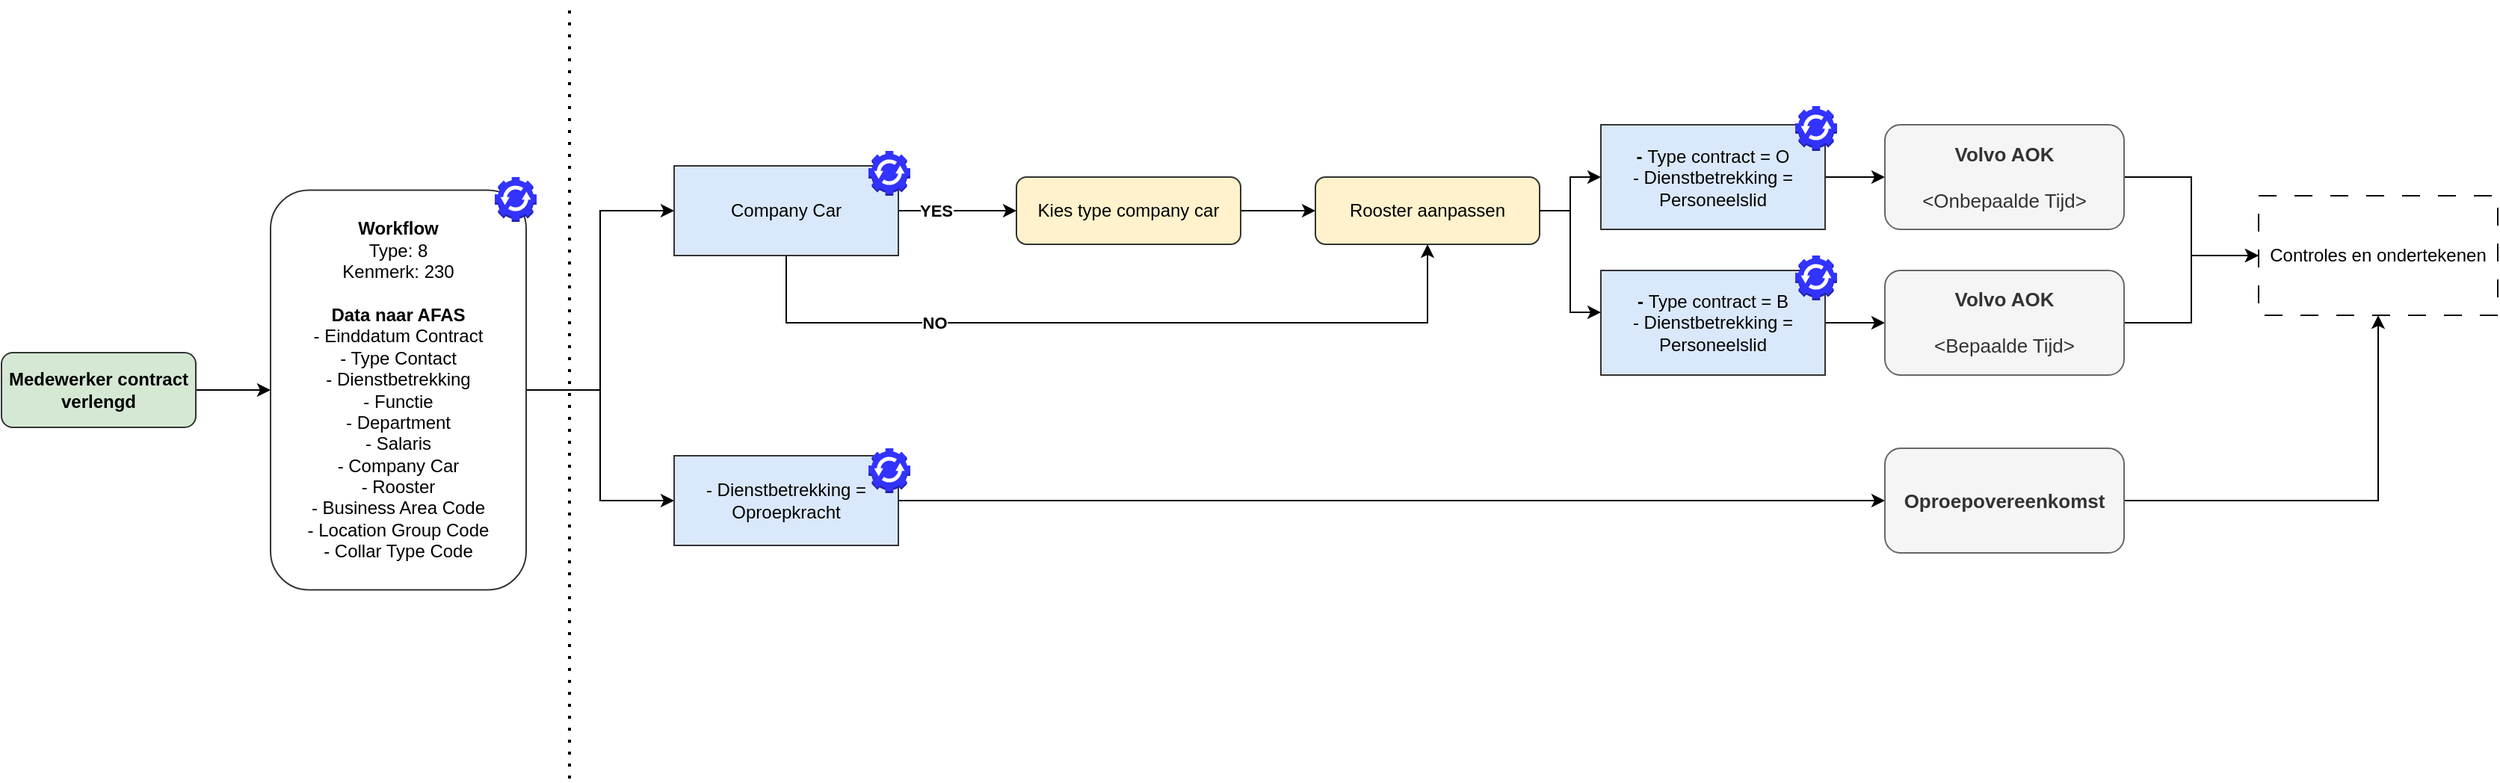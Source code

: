 <mxfile version="24.7.8">
  <diagram name="Pagina-1" id="_t3SVha-dXaKS5IRd0l7">
    <mxGraphModel dx="1418" dy="820" grid="1" gridSize="10" guides="1" tooltips="1" connect="1" arrows="1" fold="1" page="1" pageScale="1" pageWidth="827" pageHeight="1169" math="0" shadow="0">
      <root>
        <mxCell id="0" />
        <mxCell id="1" parent="0" />
        <mxCell id="fEMTDxgutxU17fTTrBgV-32" style="edgeStyle=orthogonalEdgeStyle;rounded=0;orthogonalLoop=1;jettySize=auto;html=1;entryX=0;entryY=0.5;entryDx=0;entryDy=0;" parent="1" source="fEMTDxgutxU17fTTrBgV-4" target="fEMTDxgutxU17fTTrBgV-7" edge="1">
          <mxGeometry relative="1" as="geometry" />
        </mxCell>
        <mxCell id="fEMTDxgutxU17fTTrBgV-4" value="&lt;div&gt;&lt;b&gt;&lt;br&gt;&lt;/b&gt;&lt;/div&gt;&lt;b&gt;Medewerker contract verlengd&lt;/b&gt;&lt;div&gt;&lt;br&gt;&lt;/div&gt;" style="rounded=1;whiteSpace=wrap;html=1;strokeColor=#333333;fillColor=#d5e8d4;" parent="1" vertex="1">
          <mxGeometry x="180" y="345" width="130" height="50" as="geometry" />
        </mxCell>
        <mxCell id="agt8l6OKXLWr03K1kBNd-4" style="edgeStyle=orthogonalEdgeStyle;rounded=0;orthogonalLoop=1;jettySize=auto;html=1;entryX=0;entryY=0.5;entryDx=0;entryDy=0;" parent="1" source="fEMTDxgutxU17fTTrBgV-7" target="fEMTDxgutxU17fTTrBgV-33" edge="1">
          <mxGeometry relative="1" as="geometry" />
        </mxCell>
        <mxCell id="agt8l6OKXLWr03K1kBNd-5" style="edgeStyle=orthogonalEdgeStyle;rounded=0;orthogonalLoop=1;jettySize=auto;html=1;" parent="1" source="fEMTDxgutxU17fTTrBgV-7" target="fEMTDxgutxU17fTTrBgV-20" edge="1">
          <mxGeometry relative="1" as="geometry" />
        </mxCell>
        <mxCell id="fEMTDxgutxU17fTTrBgV-7" value="&lt;b&gt;Workflow&lt;/b&gt;&lt;div&gt;&lt;span style=&quot;background-color: initial;&quot;&gt;Type: 8&lt;/span&gt;&lt;br&gt;&lt;/div&gt;&lt;span style=&quot;background-color: initial;&quot;&gt;Kenmerk: 230&lt;/span&gt;&lt;div&gt;&lt;b&gt;&lt;br&gt;&lt;/b&gt;&lt;/div&gt;&lt;div&gt;&lt;b&gt;Data naar AFAS&lt;/b&gt;&lt;div&gt;&lt;div&gt;- Einddatum Contract&lt;/div&gt;&lt;div&gt;- Type Contact&lt;/div&gt;&lt;div&gt;&lt;span style=&quot;background-color: initial;&quot;&gt;- Dienstbetrekking&lt;/span&gt;&lt;/div&gt;&lt;div&gt;&lt;span style=&quot;background-color: initial;&quot;&gt;- Functie&lt;/span&gt;&lt;br&gt;&lt;/div&gt;&lt;/div&gt;&lt;div&gt;&lt;span style=&quot;background-color: initial;&quot;&gt;- Department&lt;/span&gt;&lt;/div&gt;&lt;div&gt;&lt;span style=&quot;background-color: initial;&quot;&gt;- Salaris&lt;/span&gt;&lt;/div&gt;&lt;div&gt;&lt;span style=&quot;background-color: initial;&quot;&gt;- Company Car&lt;/span&gt;&lt;/div&gt;&lt;div&gt;&lt;span style=&quot;background-color: initial;&quot;&gt;- Rooster&lt;/span&gt;&lt;/div&gt;&lt;/div&gt;&lt;div&gt;&lt;div&gt;&lt;span style=&quot;background-color: initial;&quot;&gt;- Business Area Code&lt;/span&gt;&lt;/div&gt;&lt;div&gt;&lt;span style=&quot;background-color: initial;&quot;&gt;- Location Group Code&lt;/span&gt;&lt;/div&gt;&lt;div&gt;&lt;span style=&quot;background-color: initial;&quot;&gt;- Collar Type Code&lt;/span&gt;&lt;/div&gt;&lt;/div&gt;" style="rounded=1;whiteSpace=wrap;html=1;strokeColor=#333333;" parent="1" vertex="1">
          <mxGeometry x="360" y="236.25" width="171" height="267.5" as="geometry" />
        </mxCell>
        <mxCell id="agt8l6OKXLWr03K1kBNd-8" style="edgeStyle=orthogonalEdgeStyle;rounded=0;orthogonalLoop=1;jettySize=auto;html=1;entryX=0;entryY=0.5;entryDx=0;entryDy=0;" parent="1" source="fEMTDxgutxU17fTTrBgV-18" target="fEMTDxgutxU17fTTrBgV-21" edge="1">
          <mxGeometry relative="1" as="geometry" />
        </mxCell>
        <mxCell id="fEMTDxgutxU17fTTrBgV-18" value="&lt;div&gt;&lt;b style=&quot;background-color: initial;&quot;&gt;- &lt;/b&gt;&lt;span style=&quot;background-color: initial;&quot;&gt;Type contract = O&lt;/span&gt;&lt;br&gt;&lt;/div&gt;&lt;div&gt;- Dienstbetrekking = Personeelslid&lt;/div&gt;&lt;div&gt;&lt;/div&gt;" style="rounded=0;whiteSpace=wrap;html=1;fillColor=#dae8fc;strokeColor=#333333;" parent="1" vertex="1">
          <mxGeometry x="1250" y="192.5" width="150" height="70" as="geometry" />
        </mxCell>
        <mxCell id="agt8l6OKXLWr03K1kBNd-9" style="edgeStyle=orthogonalEdgeStyle;rounded=0;orthogonalLoop=1;jettySize=auto;html=1;" parent="1" source="fEMTDxgutxU17fTTrBgV-19" target="fEMTDxgutxU17fTTrBgV-25" edge="1">
          <mxGeometry relative="1" as="geometry" />
        </mxCell>
        <mxCell id="fEMTDxgutxU17fTTrBgV-19" value="&lt;div&gt;&lt;b style=&quot;background-color: initial;&quot;&gt;- &lt;/b&gt;&lt;span style=&quot;background-color: initial;&quot;&gt;Type contract = B&lt;/span&gt;&lt;br&gt;&lt;/div&gt;&lt;div&gt;- Dienstbetrekking = Personeelslid&lt;/div&gt;&lt;div&gt;&lt;/div&gt;" style="rounded=0;whiteSpace=wrap;html=1;fillColor=#dae8fc;strokeColor=#333333;" parent="1" vertex="1">
          <mxGeometry x="1250" y="290" width="150" height="70" as="geometry" />
        </mxCell>
        <mxCell id="fEMTDxgutxU17fTTrBgV-55" style="edgeStyle=orthogonalEdgeStyle;rounded=0;orthogonalLoop=1;jettySize=auto;html=1;" parent="1" source="fEMTDxgutxU17fTTrBgV-20" target="fEMTDxgutxU17fTTrBgV-23" edge="1">
          <mxGeometry relative="1" as="geometry" />
        </mxCell>
        <mxCell id="fEMTDxgutxU17fTTrBgV-20" value="&lt;div&gt;&lt;span style=&quot;background-color: initial;&quot;&gt;- Dienstbetrekking = Oproepkracht&lt;/span&gt;&lt;br&gt;&lt;/div&gt;&lt;div&gt;&lt;/div&gt;" style="rounded=0;whiteSpace=wrap;html=1;fillColor=#dae8fc;strokeColor=#333333;" parent="1" vertex="1">
          <mxGeometry x="630" y="414" width="150" height="60" as="geometry" />
        </mxCell>
        <mxCell id="agt8l6OKXLWr03K1kBNd-20" style="edgeStyle=orthogonalEdgeStyle;rounded=0;orthogonalLoop=1;jettySize=auto;html=1;" parent="1" source="fEMTDxgutxU17fTTrBgV-21" target="agt8l6OKXLWr03K1kBNd-19" edge="1">
          <mxGeometry relative="1" as="geometry" />
        </mxCell>
        <mxCell id="fEMTDxgutxU17fTTrBgV-21" value="&lt;b style=&quot;font-size: 13px;&quot;&gt;&lt;font style=&quot;font-size: 13px;&quot;&gt;Volvo AOK&lt;/font&gt;&lt;/b&gt;&lt;div style=&quot;font-size: 13px;&quot;&gt;&lt;b&gt;&lt;br&gt;&lt;/b&gt;&lt;div&gt;&amp;lt;Onbepaalde Tijd&amp;gt;&lt;/div&gt;&lt;/div&gt;" style="rounded=1;whiteSpace=wrap;html=1;fillColor=#f5f5f5;fontColor=#333333;strokeColor=#666666;" parent="1" vertex="1">
          <mxGeometry x="1440" y="192.5" width="160" height="70" as="geometry" />
        </mxCell>
        <mxCell id="agt8l6OKXLWr03K1kBNd-24" style="edgeStyle=orthogonalEdgeStyle;rounded=0;orthogonalLoop=1;jettySize=auto;html=1;entryX=0.5;entryY=1;entryDx=0;entryDy=0;" parent="1" source="fEMTDxgutxU17fTTrBgV-23" target="agt8l6OKXLWr03K1kBNd-19" edge="1">
          <mxGeometry relative="1" as="geometry" />
        </mxCell>
        <mxCell id="fEMTDxgutxU17fTTrBgV-23" value="&lt;b style=&quot;font-size: 13px;&quot;&gt;&lt;font style=&quot;font-size: 13px;&quot;&gt;Oproepovereenkomst&lt;/font&gt;&lt;/b&gt;" style="rounded=1;whiteSpace=wrap;html=1;fillColor=#f5f5f5;fontColor=#333333;strokeColor=#666666;" parent="1" vertex="1">
          <mxGeometry x="1440" y="409" width="160" height="70" as="geometry" />
        </mxCell>
        <mxCell id="agt8l6OKXLWr03K1kBNd-22" style="edgeStyle=orthogonalEdgeStyle;rounded=0;orthogonalLoop=1;jettySize=auto;html=1;entryX=0;entryY=0.5;entryDx=0;entryDy=0;" parent="1" source="fEMTDxgutxU17fTTrBgV-25" target="agt8l6OKXLWr03K1kBNd-19" edge="1">
          <mxGeometry relative="1" as="geometry" />
        </mxCell>
        <mxCell id="fEMTDxgutxU17fTTrBgV-25" value="&lt;b style=&quot;font-size: 13px;&quot;&gt;&lt;font style=&quot;font-size: 13px;&quot;&gt;Volvo AOK&lt;/font&gt;&lt;/b&gt;&lt;div style=&quot;font-size: 13px;&quot;&gt;&lt;b&gt;&lt;br&gt;&lt;/b&gt;&lt;div&gt;&amp;lt;Bepaalde Tijd&amp;gt;&lt;/div&gt;&lt;/div&gt;" style="rounded=1;whiteSpace=wrap;html=1;fillColor=#f5f5f5;fontColor=#333333;strokeColor=#666666;" parent="1" vertex="1">
          <mxGeometry x="1440" y="290" width="160" height="70" as="geometry" />
        </mxCell>
        <mxCell id="fEMTDxgutxU17fTTrBgV-39" style="edgeStyle=orthogonalEdgeStyle;rounded=0;orthogonalLoop=1;jettySize=auto;html=1;entryX=0;entryY=0.5;entryDx=0;entryDy=0;" parent="1" source="fEMTDxgutxU17fTTrBgV-33" target="fEMTDxgutxU17fTTrBgV-35" edge="1">
          <mxGeometry relative="1" as="geometry" />
        </mxCell>
        <mxCell id="fEMTDxgutxU17fTTrBgV-41" value="&lt;b&gt;YES&lt;/b&gt;" style="edgeLabel;html=1;align=center;verticalAlign=middle;resizable=0;points=[];" parent="fEMTDxgutxU17fTTrBgV-39" vertex="1" connectable="0">
          <mxGeometry x="-0.367" relative="1" as="geometry">
            <mxPoint as="offset" />
          </mxGeometry>
        </mxCell>
        <mxCell id="fEMTDxgutxU17fTTrBgV-40" style="edgeStyle=orthogonalEdgeStyle;rounded=0;orthogonalLoop=1;jettySize=auto;html=1;entryX=0.5;entryY=1;entryDx=0;entryDy=0;" parent="1" source="fEMTDxgutxU17fTTrBgV-33" target="fEMTDxgutxU17fTTrBgV-36" edge="1">
          <mxGeometry relative="1" as="geometry">
            <Array as="points">
              <mxPoint x="705" y="325" />
              <mxPoint x="1134" y="325" />
            </Array>
          </mxGeometry>
        </mxCell>
        <mxCell id="fEMTDxgutxU17fTTrBgV-42" value="&lt;b&gt;NO&lt;/b&gt;" style="edgeLabel;html=1;align=center;verticalAlign=middle;resizable=0;points=[];" parent="fEMTDxgutxU17fTTrBgV-40" vertex="1" connectable="0">
          <mxGeometry x="-0.429" relative="1" as="geometry">
            <mxPoint x="-7" as="offset" />
          </mxGeometry>
        </mxCell>
        <mxCell id="fEMTDxgutxU17fTTrBgV-33" value="&lt;div&gt;Company Car&lt;/div&gt;&lt;div&gt;&lt;/div&gt;" style="rounded=0;whiteSpace=wrap;html=1;fillColor=#dae8fc;strokeColor=#333333;" parent="1" vertex="1">
          <mxGeometry x="630" y="220" width="150" height="60" as="geometry" />
        </mxCell>
        <mxCell id="fEMTDxgutxU17fTTrBgV-37" style="edgeStyle=orthogonalEdgeStyle;rounded=0;orthogonalLoop=1;jettySize=auto;html=1;" parent="1" source="fEMTDxgutxU17fTTrBgV-35" target="fEMTDxgutxU17fTTrBgV-36" edge="1">
          <mxGeometry relative="1" as="geometry" />
        </mxCell>
        <mxCell id="fEMTDxgutxU17fTTrBgV-35" value="Kies type company car" style="rounded=1;whiteSpace=wrap;html=1;fillColor=#fff2cc;strokeColor=#333333;" parent="1" vertex="1">
          <mxGeometry x="859" y="227.5" width="150" height="45" as="geometry" />
        </mxCell>
        <mxCell id="agt8l6OKXLWr03K1kBNd-6" style="edgeStyle=orthogonalEdgeStyle;rounded=0;orthogonalLoop=1;jettySize=auto;html=1;" parent="1" source="fEMTDxgutxU17fTTrBgV-36" target="fEMTDxgutxU17fTTrBgV-18" edge="1">
          <mxGeometry relative="1" as="geometry" />
        </mxCell>
        <mxCell id="fEMTDxgutxU17fTTrBgV-36" value="Rooster aanpassen" style="rounded=1;whiteSpace=wrap;html=1;fillColor=#fff2cc;strokeColor=#333333;" parent="1" vertex="1">
          <mxGeometry x="1059" y="227.5" width="150" height="45" as="geometry" />
        </mxCell>
        <mxCell id="agt8l6OKXLWr03K1kBNd-1" value="" style="endArrow=none;dashed=1;html=1;dashPattern=1 3;strokeWidth=2;rounded=0;" parent="1" edge="1">
          <mxGeometry width="50" height="50" relative="1" as="geometry">
            <mxPoint x="560" y="630" as="sourcePoint" />
            <mxPoint x="560" y="110" as="targetPoint" />
          </mxGeometry>
        </mxCell>
        <mxCell id="agt8l6OKXLWr03K1kBNd-7" style="edgeStyle=orthogonalEdgeStyle;rounded=0;orthogonalLoop=1;jettySize=auto;html=1;entryX=0;entryY=0.4;entryDx=0;entryDy=0;entryPerimeter=0;" parent="1" source="fEMTDxgutxU17fTTrBgV-36" target="fEMTDxgutxU17fTTrBgV-19" edge="1">
          <mxGeometry relative="1" as="geometry" />
        </mxCell>
        <mxCell id="agt8l6OKXLWr03K1kBNd-10" value="" style="outlineConnect=0;dashed=0;verticalLabelPosition=bottom;verticalAlign=top;align=center;html=1;shape=mxgraph.aws3.automation;fillColor=#3333FF;strokeColor=#6c8ebf;" parent="1" vertex="1">
          <mxGeometry x="510" y="227.5" width="28" height="30" as="geometry" />
        </mxCell>
        <mxCell id="agt8l6OKXLWr03K1kBNd-12" value="" style="outlineConnect=0;dashed=0;verticalLabelPosition=bottom;verticalAlign=top;align=center;html=1;shape=mxgraph.aws3.automation;fillColor=#3333FF;strokeColor=#6c8ebf;" parent="1" vertex="1">
          <mxGeometry x="760" y="210" width="28" height="30" as="geometry" />
        </mxCell>
        <mxCell id="agt8l6OKXLWr03K1kBNd-13" value="" style="outlineConnect=0;dashed=0;verticalLabelPosition=bottom;verticalAlign=top;align=center;html=1;shape=mxgraph.aws3.automation;fillColor=#3333FF;strokeColor=#6c8ebf;" parent="1" vertex="1">
          <mxGeometry x="760" y="409" width="28" height="30" as="geometry" />
        </mxCell>
        <mxCell id="agt8l6OKXLWr03K1kBNd-14" value="" style="outlineConnect=0;dashed=0;verticalLabelPosition=bottom;verticalAlign=top;align=center;html=1;shape=mxgraph.aws3.automation;fillColor=#3333FF;strokeColor=#6c8ebf;" parent="1" vertex="1">
          <mxGeometry x="1380" y="180" width="28" height="30" as="geometry" />
        </mxCell>
        <mxCell id="agt8l6OKXLWr03K1kBNd-15" value="" style="outlineConnect=0;dashed=0;verticalLabelPosition=bottom;verticalAlign=top;align=center;html=1;shape=mxgraph.aws3.automation;fillColor=#3333FF;strokeColor=#6c8ebf;" parent="1" vertex="1">
          <mxGeometry x="1380" y="280" width="28" height="30" as="geometry" />
        </mxCell>
        <mxCell id="agt8l6OKXLWr03K1kBNd-19" value="Controles en ondertekenen" style="rounded=0;whiteSpace=wrap;html=1;dashed=1;dashPattern=12 12;" parent="1" vertex="1">
          <mxGeometry x="1690" y="240" width="160" height="80" as="geometry" />
        </mxCell>
      </root>
    </mxGraphModel>
  </diagram>
</mxfile>
